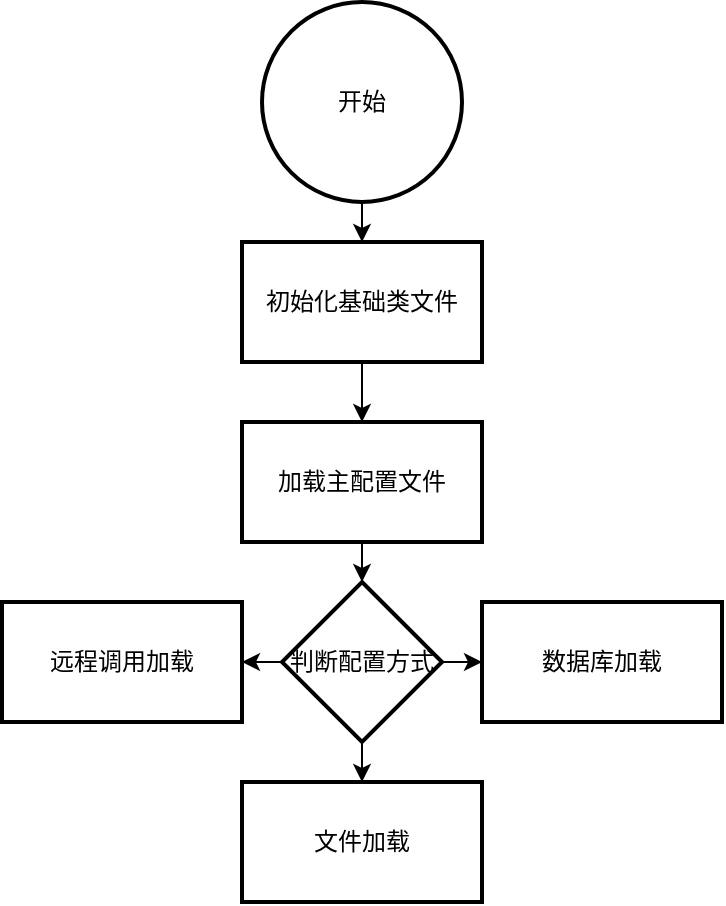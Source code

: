 <mxfile version="16.2.7" type="github">
  <diagram id="IWHJDsYruJYU9q4U-HdP" name="第 1 页">
    <mxGraphModel dx="1037" dy="587" grid="1" gridSize="10" guides="1" tooltips="1" connect="1" arrows="1" fold="1" page="1" pageScale="1" pageWidth="827" pageHeight="1169" math="0" shadow="0">
      <root>
        <mxCell id="0" />
        <mxCell id="1" parent="0" />
        <mxCell id="9SGXsBpfTr1heTDNFL89-15" value="" style="edgeStyle=orthogonalEdgeStyle;rounded=0;orthogonalLoop=1;jettySize=auto;html=1;" edge="1" parent="1" source="9SGXsBpfTr1heTDNFL89-1" target="9SGXsBpfTr1heTDNFL89-14">
          <mxGeometry relative="1" as="geometry" />
        </mxCell>
        <mxCell id="9SGXsBpfTr1heTDNFL89-1" value="开始" style="strokeWidth=2;html=1;shape=mxgraph.flowchart.start_2;whiteSpace=wrap;" vertex="1" parent="1">
          <mxGeometry x="369" y="19" width="100" height="100" as="geometry" />
        </mxCell>
        <mxCell id="9SGXsBpfTr1heTDNFL89-6" value="" style="edgeStyle=orthogonalEdgeStyle;rounded=0;orthogonalLoop=1;jettySize=auto;html=1;" edge="1" parent="1" source="9SGXsBpfTr1heTDNFL89-2" target="9SGXsBpfTr1heTDNFL89-5">
          <mxGeometry relative="1" as="geometry" />
        </mxCell>
        <mxCell id="9SGXsBpfTr1heTDNFL89-2" value="加载主配置文件" style="whiteSpace=wrap;html=1;strokeWidth=2;" vertex="1" parent="1">
          <mxGeometry x="359" y="229" width="120" height="60" as="geometry" />
        </mxCell>
        <mxCell id="9SGXsBpfTr1heTDNFL89-8" value="" style="edgeStyle=orthogonalEdgeStyle;rounded=0;orthogonalLoop=1;jettySize=auto;html=1;" edge="1" parent="1" source="9SGXsBpfTr1heTDNFL89-5" target="9SGXsBpfTr1heTDNFL89-7">
          <mxGeometry relative="1" as="geometry" />
        </mxCell>
        <mxCell id="9SGXsBpfTr1heTDNFL89-10" value="" style="edgeStyle=orthogonalEdgeStyle;rounded=0;orthogonalLoop=1;jettySize=auto;html=1;" edge="1" parent="1" source="9SGXsBpfTr1heTDNFL89-5" target="9SGXsBpfTr1heTDNFL89-9">
          <mxGeometry relative="1" as="geometry" />
        </mxCell>
        <mxCell id="9SGXsBpfTr1heTDNFL89-12" value="" style="edgeStyle=orthogonalEdgeStyle;rounded=0;orthogonalLoop=1;jettySize=auto;html=1;" edge="1" parent="1" source="9SGXsBpfTr1heTDNFL89-5" target="9SGXsBpfTr1heTDNFL89-11">
          <mxGeometry relative="1" as="geometry" />
        </mxCell>
        <mxCell id="9SGXsBpfTr1heTDNFL89-5" value="判断配置方式" style="rhombus;whiteSpace=wrap;html=1;strokeWidth=2;" vertex="1" parent="1">
          <mxGeometry x="379" y="309" width="80" height="80" as="geometry" />
        </mxCell>
        <mxCell id="9SGXsBpfTr1heTDNFL89-7" value="数据库加载" style="whiteSpace=wrap;html=1;strokeWidth=2;" vertex="1" parent="1">
          <mxGeometry x="479" y="319" width="120" height="60" as="geometry" />
        </mxCell>
        <mxCell id="9SGXsBpfTr1heTDNFL89-9" value="文件加载" style="whiteSpace=wrap;html=1;strokeWidth=2;" vertex="1" parent="1">
          <mxGeometry x="359" y="409" width="120" height="60" as="geometry" />
        </mxCell>
        <mxCell id="9SGXsBpfTr1heTDNFL89-11" value="远程调用加载" style="whiteSpace=wrap;html=1;strokeWidth=2;" vertex="1" parent="1">
          <mxGeometry x="239" y="319" width="120" height="60" as="geometry" />
        </mxCell>
        <mxCell id="9SGXsBpfTr1heTDNFL89-18" style="edgeStyle=orthogonalEdgeStyle;rounded=0;orthogonalLoop=1;jettySize=auto;html=1;entryX=0.5;entryY=0;entryDx=0;entryDy=0;" edge="1" parent="1" source="9SGXsBpfTr1heTDNFL89-14" target="9SGXsBpfTr1heTDNFL89-2">
          <mxGeometry relative="1" as="geometry" />
        </mxCell>
        <mxCell id="9SGXsBpfTr1heTDNFL89-14" value="初始化基础类文件" style="whiteSpace=wrap;html=1;strokeWidth=2;" vertex="1" parent="1">
          <mxGeometry x="359" y="139" width="120" height="60" as="geometry" />
        </mxCell>
      </root>
    </mxGraphModel>
  </diagram>
</mxfile>
